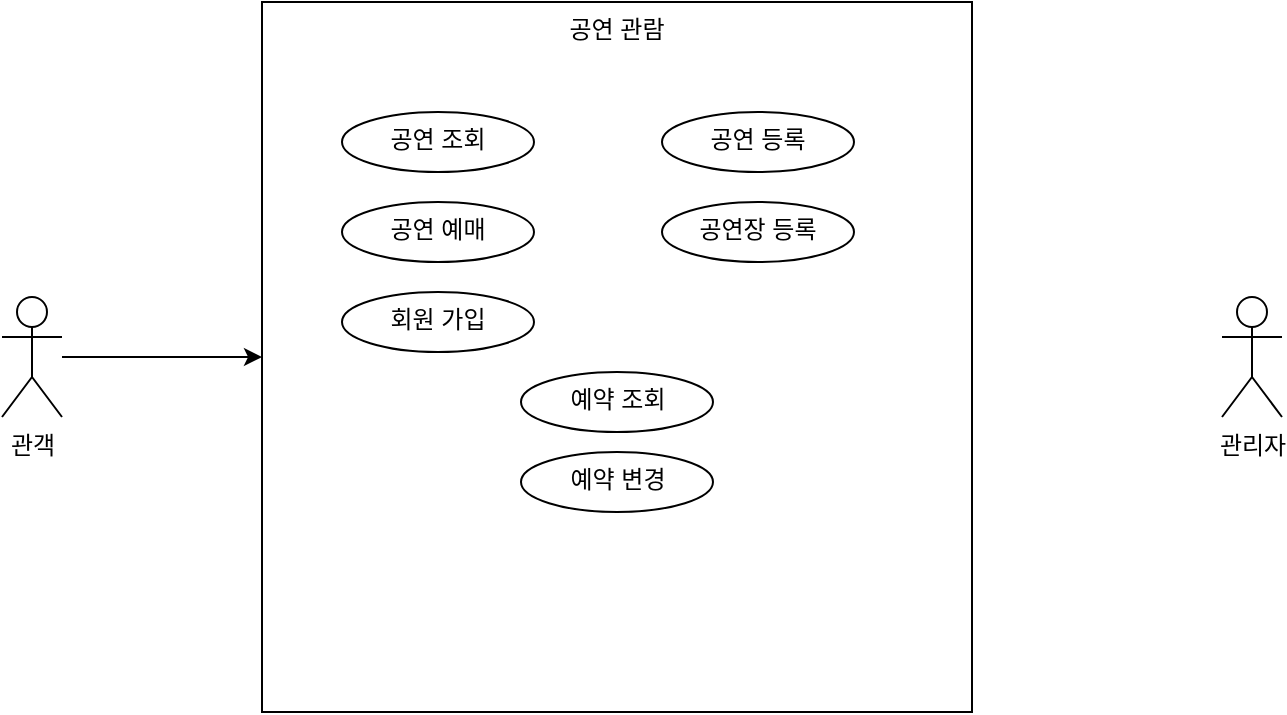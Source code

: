 <mxfile version="19.0.0" type="github">
  <diagram id="DlSVQsHth6LmqhrNHBh_" name="use case">
    <mxGraphModel dx="1426" dy="853" grid="1" gridSize="10" guides="1" tooltips="1" connect="1" arrows="1" fold="1" page="1" pageScale="1" pageWidth="1169" pageHeight="827" math="0" shadow="0">
      <root>
        <mxCell id="0" />
        <mxCell id="1" parent="0" />
        <mxCell id="Lx-xTqz9GnU9gJA0MTTK-7" value="" style="edgeStyle=orthogonalEdgeStyle;rounded=0;orthogonalLoop=1;jettySize=auto;html=1;" edge="1" parent="1" source="Lx-xTqz9GnU9gJA0MTTK-1" target="Lx-xTqz9GnU9gJA0MTTK-6">
          <mxGeometry relative="1" as="geometry" />
        </mxCell>
        <mxCell id="Lx-xTqz9GnU9gJA0MTTK-1" value="관객" style="shape=umlActor;verticalLabelPosition=bottom;verticalAlign=top;html=1;outlineConnect=0;" vertex="1" parent="1">
          <mxGeometry x="220" y="367.5" width="30" height="60" as="geometry" />
        </mxCell>
        <mxCell id="Lx-xTqz9GnU9gJA0MTTK-2" value="관리자" style="shape=umlActor;verticalLabelPosition=bottom;verticalAlign=top;html=1;outlineConnect=0;" vertex="1" parent="1">
          <mxGeometry x="830" y="367.5" width="30" height="60" as="geometry" />
        </mxCell>
        <mxCell id="Lx-xTqz9GnU9gJA0MTTK-6" value="공연 관람" style="whiteSpace=wrap;html=1;verticalAlign=top;" vertex="1" parent="1">
          <mxGeometry x="350" y="220" width="355" height="355" as="geometry" />
        </mxCell>
        <mxCell id="Lx-xTqz9GnU9gJA0MTTK-8" value="공연 조회" style="ellipse;whiteSpace=wrap;html=1;verticalAlign=top;" vertex="1" parent="1">
          <mxGeometry x="390" y="275" width="96" height="30" as="geometry" />
        </mxCell>
        <mxCell id="Lx-xTqz9GnU9gJA0MTTK-10" value="공연 예매" style="ellipse;whiteSpace=wrap;html=1;verticalAlign=top;" vertex="1" parent="1">
          <mxGeometry x="390" y="320" width="96" height="30" as="geometry" />
        </mxCell>
        <mxCell id="Lx-xTqz9GnU9gJA0MTTK-11" value="공연 등록" style="ellipse;whiteSpace=wrap;html=1;verticalAlign=top;" vertex="1" parent="1">
          <mxGeometry x="550" y="275" width="96" height="30" as="geometry" />
        </mxCell>
        <mxCell id="Lx-xTqz9GnU9gJA0MTTK-12" value="공연장 등록" style="ellipse;whiteSpace=wrap;html=1;verticalAlign=top;" vertex="1" parent="1">
          <mxGeometry x="550" y="320" width="96" height="30" as="geometry" />
        </mxCell>
        <mxCell id="Lx-xTqz9GnU9gJA0MTTK-13" value="회원 가입" style="ellipse;whiteSpace=wrap;html=1;verticalAlign=top;" vertex="1" parent="1">
          <mxGeometry x="390" y="365" width="96" height="30" as="geometry" />
        </mxCell>
        <mxCell id="Lx-xTqz9GnU9gJA0MTTK-14" value="예약 조회" style="ellipse;whiteSpace=wrap;html=1;verticalAlign=top;" vertex="1" parent="1">
          <mxGeometry x="479.5" y="405" width="96" height="30" as="geometry" />
        </mxCell>
        <mxCell id="Lx-xTqz9GnU9gJA0MTTK-15" value="예약 변경" style="ellipse;whiteSpace=wrap;html=1;verticalAlign=top;" vertex="1" parent="1">
          <mxGeometry x="479.5" y="445" width="96" height="30" as="geometry" />
        </mxCell>
      </root>
    </mxGraphModel>
  </diagram>
</mxfile>
